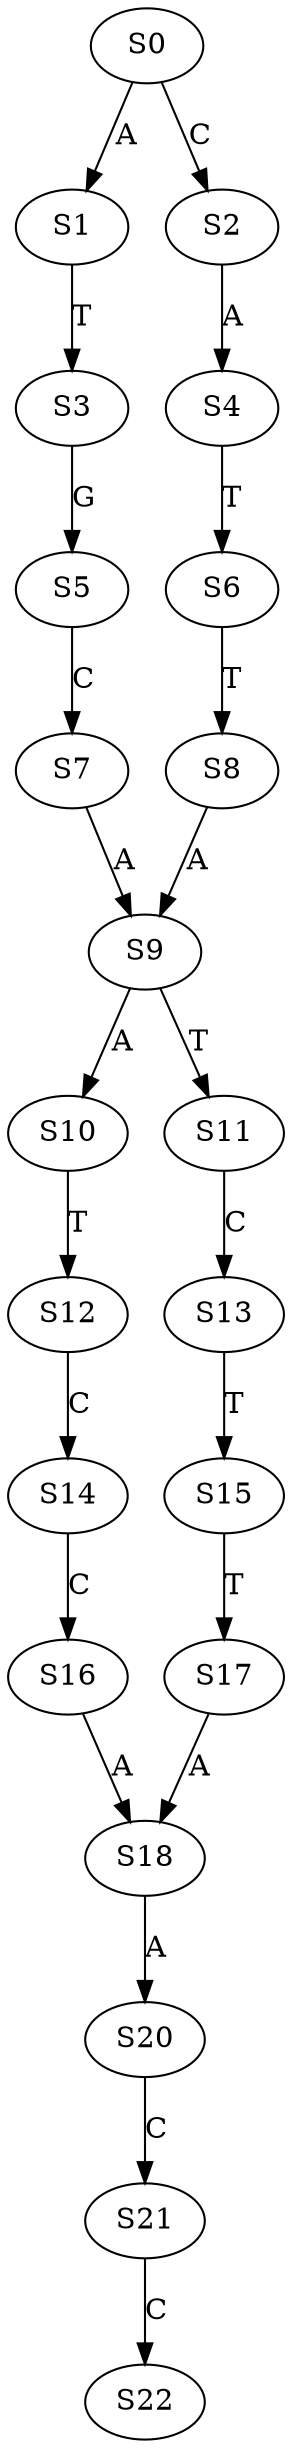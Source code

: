 strict digraph  {
	S0 -> S1 [ label = A ];
	S0 -> S2 [ label = C ];
	S1 -> S3 [ label = T ];
	S2 -> S4 [ label = A ];
	S3 -> S5 [ label = G ];
	S4 -> S6 [ label = T ];
	S5 -> S7 [ label = C ];
	S6 -> S8 [ label = T ];
	S7 -> S9 [ label = A ];
	S8 -> S9 [ label = A ];
	S9 -> S10 [ label = A ];
	S9 -> S11 [ label = T ];
	S10 -> S12 [ label = T ];
	S11 -> S13 [ label = C ];
	S12 -> S14 [ label = C ];
	S13 -> S15 [ label = T ];
	S14 -> S16 [ label = C ];
	S15 -> S17 [ label = T ];
	S16 -> S18 [ label = A ];
	S17 -> S18 [ label = A ];
	S18 -> S20 [ label = A ];
	S20 -> S21 [ label = C ];
	S21 -> S22 [ label = C ];
}
